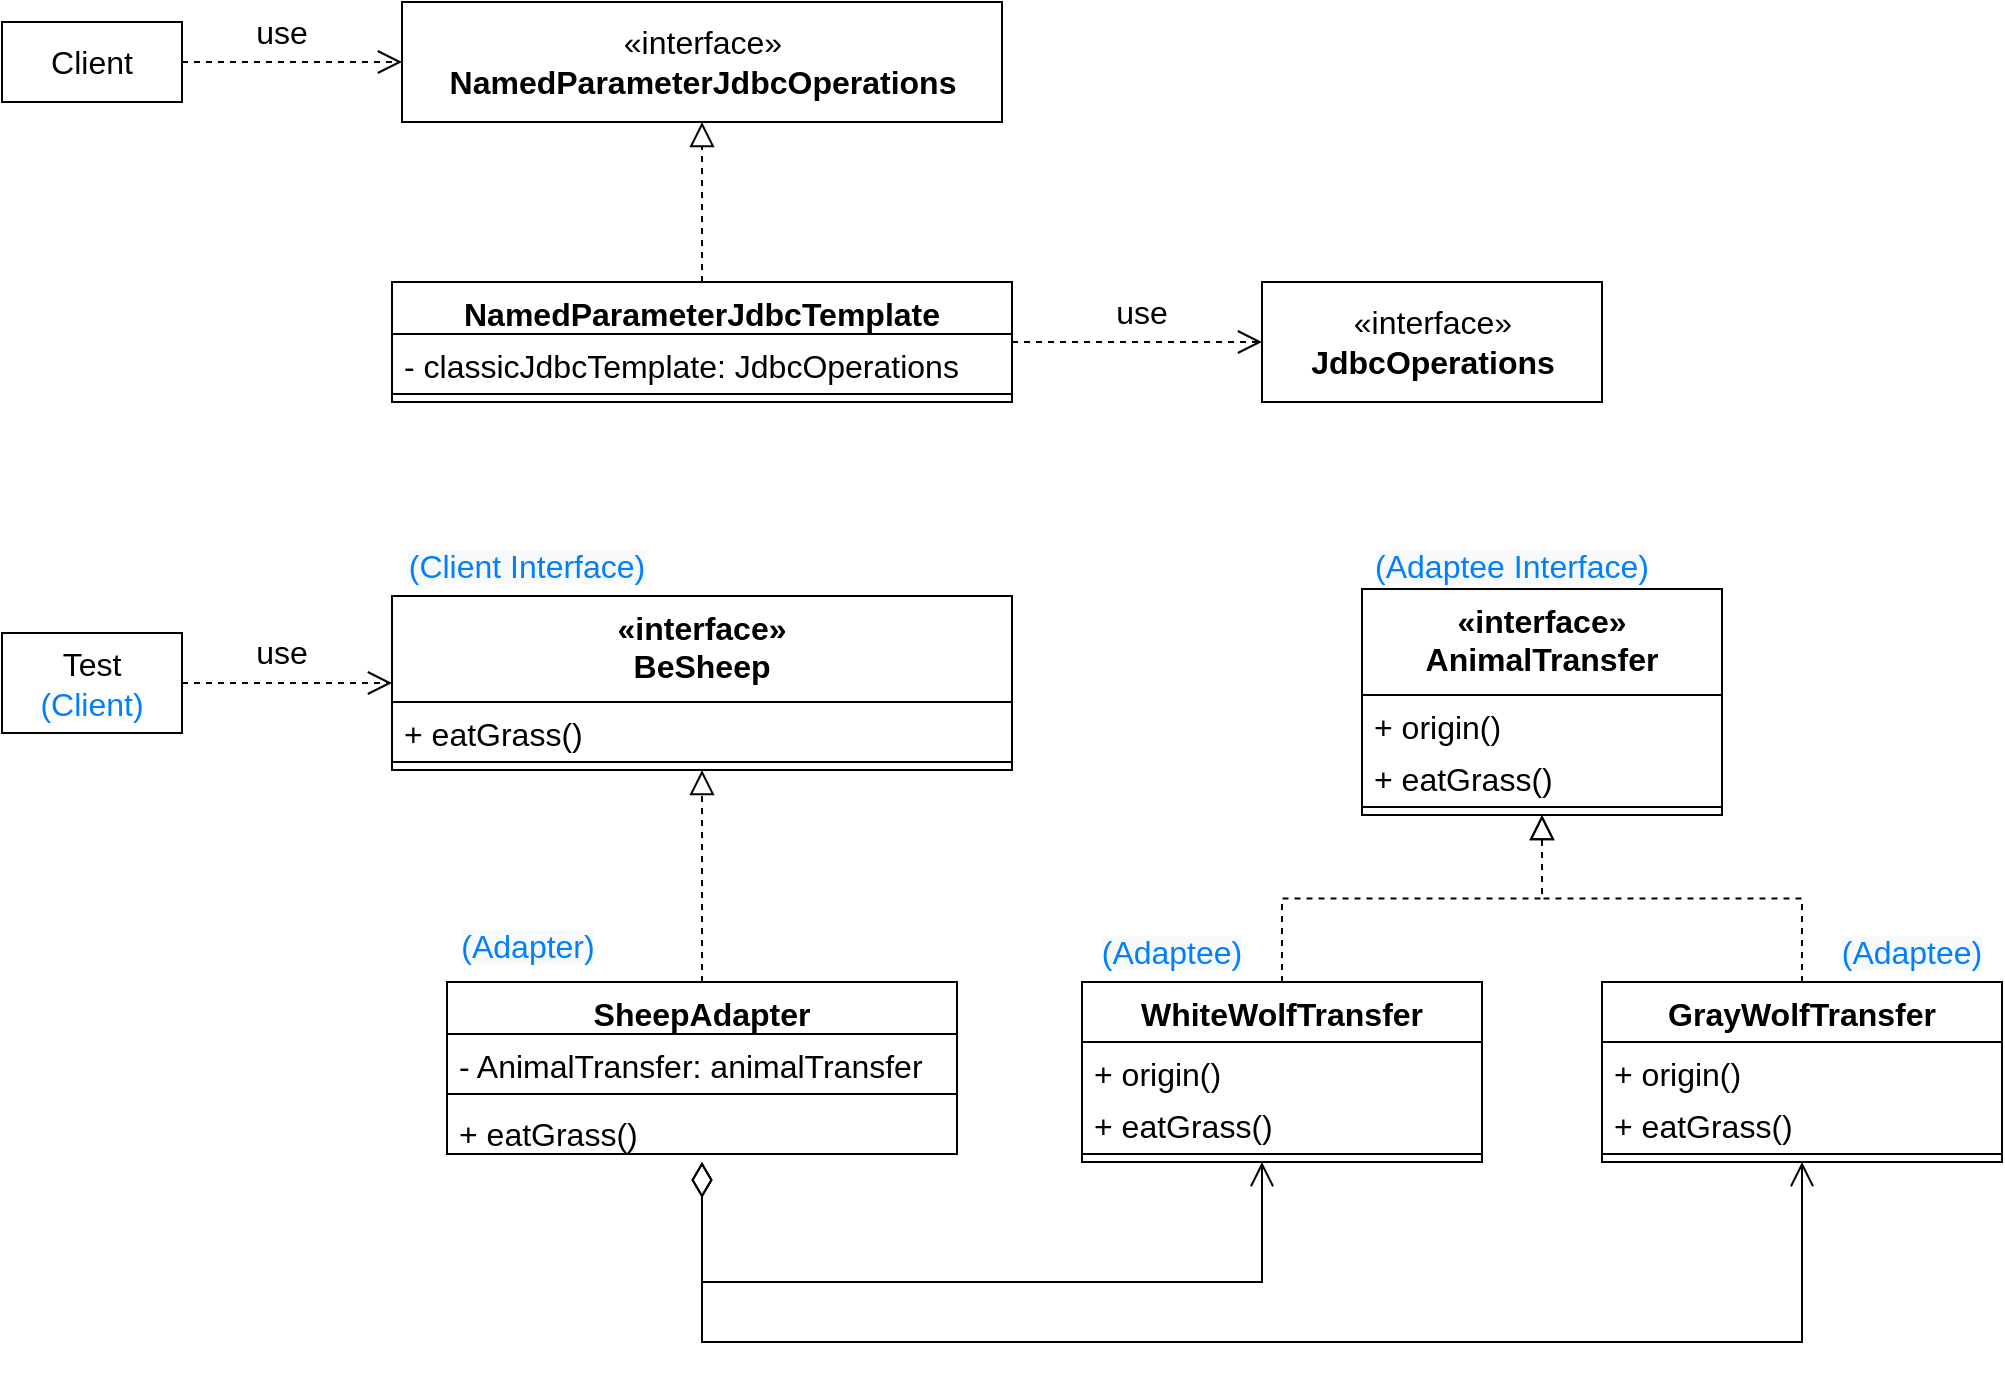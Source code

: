 <mxfile version="15.7.3" type="device"><diagram id="C5RBs43oDa-KdzZeNtuy" name="Page-1"><mxGraphModel dx="1718" dy="963" grid="1" gridSize="10" guides="1" tooltips="1" connect="1" arrows="1" fold="1" page="1" pageScale="1" pageWidth="827" pageHeight="1169" math="0" shadow="0"><root><mxCell id="WIyWlLk6GJQsqaUBKTNV-0"/><mxCell id="WIyWlLk6GJQsqaUBKTNV-1" parent="WIyWlLk6GJQsqaUBKTNV-0"/><mxCell id="wI2zEAxTTr4IPiGjMODz-2" style="edgeStyle=orthogonalEdgeStyle;rounded=0;orthogonalLoop=1;jettySize=auto;html=1;exitX=1;exitY=0.5;exitDx=0;exitDy=0;entryX=0;entryY=0.5;entryDx=0;entryDy=0;fontFamily=Helvetica;fontSize=16;endArrow=open;endFill=0;dashed=1;endSize=10;" parent="WIyWlLk6GJQsqaUBKTNV-1" source="wI2zEAxTTr4IPiGjMODz-0" target="wI2zEAxTTr4IPiGjMODz-1" edge="1"><mxGeometry relative="1" as="geometry"/></mxCell><mxCell id="wI2zEAxTTr4IPiGjMODz-0" value="Client" style="rounded=0;whiteSpace=wrap;html=1;fontSize=16;fontFamily=Helvetica;" parent="WIyWlLk6GJQsqaUBKTNV-1" vertex="1"><mxGeometry x="90" y="150" width="90" height="40" as="geometry"/></mxCell><mxCell id="wI2zEAxTTr4IPiGjMODz-1" value="«interface»&lt;br&gt;&lt;b&gt;NamedParameterJdbcOperations&lt;/b&gt;" style="html=1;fontFamily=Helvetica;fontSize=16;" parent="WIyWlLk6GJQsqaUBKTNV-1" vertex="1"><mxGeometry x="290" y="140" width="300" height="60" as="geometry"/></mxCell><mxCell id="wI2zEAxTTr4IPiGjMODz-7" style="edgeStyle=orthogonalEdgeStyle;rounded=0;orthogonalLoop=1;jettySize=auto;html=1;dashed=1;fontFamily=Helvetica;fontSize=16;endArrow=block;endFill=0;jumpSize=6;jumpStyle=none;strokeWidth=1;startSize=6;endSize=10;" parent="WIyWlLk6GJQsqaUBKTNV-1" source="wI2zEAxTTr4IPiGjMODz-3" target="wI2zEAxTTr4IPiGjMODz-1" edge="1"><mxGeometry relative="1" as="geometry"/></mxCell><mxCell id="wI2zEAxTTr4IPiGjMODz-11" style="edgeStyle=orthogonalEdgeStyle;rounded=0;jumpStyle=none;jumpSize=6;orthogonalLoop=1;jettySize=auto;html=1;dashed=1;fontFamily=Helvetica;fontSize=16;endArrow=open;endFill=0;startSize=6;endSize=10;strokeWidth=1;" parent="WIyWlLk6GJQsqaUBKTNV-1" source="wI2zEAxTTr4IPiGjMODz-3" target="wI2zEAxTTr4IPiGjMODz-10" edge="1"><mxGeometry relative="1" as="geometry"/></mxCell><mxCell id="wI2zEAxTTr4IPiGjMODz-3" value="NamedParameterJdbcTemplate" style="swimlane;fontStyle=1;align=center;verticalAlign=top;childLayout=stackLayout;horizontal=1;startSize=26;horizontalStack=0;resizeParent=1;resizeParentMax=0;resizeLast=0;collapsible=1;marginBottom=0;fontFamily=Helvetica;fontSize=16;" parent="WIyWlLk6GJQsqaUBKTNV-1" vertex="1"><mxGeometry x="285" y="280" width="310" height="60" as="geometry"/></mxCell><mxCell id="wI2zEAxTTr4IPiGjMODz-4" value="- classicJdbcTemplate: JdbcOperations" style="text;strokeColor=none;fillColor=none;align=left;verticalAlign=top;spacingLeft=4;spacingRight=4;overflow=hidden;rotatable=0;points=[[0,0.5],[1,0.5]];portConstraint=eastwest;fontFamily=Helvetica;fontSize=16;" parent="wI2zEAxTTr4IPiGjMODz-3" vertex="1"><mxGeometry y="26" width="310" height="26" as="geometry"/></mxCell><mxCell id="wI2zEAxTTr4IPiGjMODz-5" value="" style="line;strokeWidth=1;fillColor=none;align=left;verticalAlign=middle;spacingTop=-1;spacingLeft=3;spacingRight=3;rotatable=0;labelPosition=right;points=[];portConstraint=eastwest;fontFamily=Helvetica;fontSize=16;" parent="wI2zEAxTTr4IPiGjMODz-3" vertex="1"><mxGeometry y="52" width="310" height="8" as="geometry"/></mxCell><mxCell id="wI2zEAxTTr4IPiGjMODz-9" value="use" style="text;html=1;strokeColor=none;fillColor=none;align=center;verticalAlign=middle;whiteSpace=wrap;rounded=0;fontFamily=Helvetica;fontSize=16;" parent="WIyWlLk6GJQsqaUBKTNV-1" vertex="1"><mxGeometry x="200" y="140" width="60" height="30" as="geometry"/></mxCell><mxCell id="wI2zEAxTTr4IPiGjMODz-10" value="«interface»&lt;br&gt;&lt;b&gt;JdbcOperations&lt;/b&gt;" style="html=1;fontFamily=Helvetica;fontSize=16;" parent="WIyWlLk6GJQsqaUBKTNV-1" vertex="1"><mxGeometry x="720" y="280" width="170" height="60" as="geometry"/></mxCell><mxCell id="wI2zEAxTTr4IPiGjMODz-12" value="use" style="text;html=1;strokeColor=none;fillColor=none;align=center;verticalAlign=middle;whiteSpace=wrap;rounded=0;fontFamily=Helvetica;fontSize=16;" parent="WIyWlLk6GJQsqaUBKTNV-1" vertex="1"><mxGeometry x="630" y="280" width="60" height="30" as="geometry"/></mxCell><mxCell id="xr7sklmr7XWPNseN55hm-0" style="edgeStyle=orthogonalEdgeStyle;rounded=0;orthogonalLoop=1;jettySize=auto;html=1;exitX=1;exitY=0.5;exitDx=0;exitDy=0;entryX=0;entryY=0.5;entryDx=0;entryDy=0;fontFamily=Helvetica;fontSize=16;endArrow=open;endFill=0;dashed=1;endSize=10;" edge="1" parent="WIyWlLk6GJQsqaUBKTNV-1" source="xr7sklmr7XWPNseN55hm-1" target="xr7sklmr7XWPNseN55hm-12"><mxGeometry relative="1" as="geometry"><mxPoint x="290" y="500" as="targetPoint"/></mxGeometry></mxCell><mxCell id="xr7sklmr7XWPNseN55hm-1" value="Test&lt;br&gt;&lt;font color=&quot;#007fff&quot;&gt;(Client)&lt;/font&gt;" style="rounded=0;whiteSpace=wrap;html=1;fontSize=16;fontFamily=Helvetica;" vertex="1" parent="WIyWlLk6GJQsqaUBKTNV-1"><mxGeometry x="90" y="455.5" width="90" height="50" as="geometry"/></mxCell><mxCell id="xr7sklmr7XWPNseN55hm-26" style="edgeStyle=orthogonalEdgeStyle;rounded=0;orthogonalLoop=1;jettySize=auto;html=1;entryX=0.5;entryY=1;entryDx=0;entryDy=0;fontColor=#000000;endArrow=block;endFill=0;startSize=6;endSize=10;dashed=1;" edge="1" parent="WIyWlLk6GJQsqaUBKTNV-1" source="xr7sklmr7XWPNseN55hm-5" target="xr7sklmr7XWPNseN55hm-12"><mxGeometry relative="1" as="geometry"/></mxCell><mxCell id="xr7sklmr7XWPNseN55hm-5" value="SheepAdapter" style="swimlane;fontStyle=1;align=center;verticalAlign=top;childLayout=stackLayout;horizontal=1;startSize=26;horizontalStack=0;resizeParent=1;resizeParentMax=0;resizeLast=0;collapsible=1;marginBottom=0;fontFamily=Helvetica;fontSize=16;" vertex="1" parent="WIyWlLk6GJQsqaUBKTNV-1"><mxGeometry x="312.5" y="630" width="255" height="86" as="geometry"/></mxCell><mxCell id="xr7sklmr7XWPNseN55hm-6" value="- AnimalTransfer: animalTransfer" style="text;strokeColor=none;fillColor=none;align=left;verticalAlign=top;spacingLeft=4;spacingRight=4;overflow=hidden;rotatable=0;points=[[0,0.5],[1,0.5]];portConstraint=eastwest;fontFamily=Helvetica;fontSize=16;" vertex="1" parent="xr7sklmr7XWPNseN55hm-5"><mxGeometry y="26" width="255" height="26" as="geometry"/></mxCell><mxCell id="xr7sklmr7XWPNseN55hm-7" value="" style="line;strokeWidth=1;fillColor=none;align=left;verticalAlign=middle;spacingTop=-1;spacingLeft=3;spacingRight=3;rotatable=0;labelPosition=right;points=[];portConstraint=eastwest;fontFamily=Helvetica;fontSize=16;" vertex="1" parent="xr7sklmr7XWPNseN55hm-5"><mxGeometry y="52" width="255" height="8" as="geometry"/></mxCell><mxCell id="xr7sklmr7XWPNseN55hm-24" value="+ eatGrass()" style="text;strokeColor=none;fillColor=none;align=left;verticalAlign=top;spacingLeft=4;spacingRight=4;overflow=hidden;rotatable=0;points=[[0,0.5],[1,0.5]];portConstraint=eastwest;fontFamily=Helvetica;fontSize=16;" vertex="1" parent="xr7sklmr7XWPNseN55hm-5"><mxGeometry y="60" width="255" height="26" as="geometry"/></mxCell><mxCell id="xr7sklmr7XWPNseN55hm-8" value="use" style="text;html=1;strokeColor=none;fillColor=none;align=center;verticalAlign=middle;whiteSpace=wrap;rounded=0;fontFamily=Helvetica;fontSize=16;" vertex="1" parent="WIyWlLk6GJQsqaUBKTNV-1"><mxGeometry x="200" y="450" width="60" height="30" as="geometry"/></mxCell><mxCell id="xr7sklmr7XWPNseN55hm-12" value="«interface»&#10;BeSheep&#10;" style="swimlane;fontStyle=1;align=center;verticalAlign=top;childLayout=stackLayout;horizontal=1;startSize=53;horizontalStack=0;resizeParent=1;resizeParentMax=0;resizeLast=0;collapsible=1;marginBottom=0;fontFamily=Helvetica;fontSize=16;fontColor=#000000;" vertex="1" parent="WIyWlLk6GJQsqaUBKTNV-1"><mxGeometry x="285" y="437" width="310" height="87" as="geometry"/></mxCell><mxCell id="xr7sklmr7XWPNseN55hm-13" value="+ eatGrass()" style="text;strokeColor=none;fillColor=none;align=left;verticalAlign=top;spacingLeft=4;spacingRight=4;overflow=hidden;rotatable=0;points=[[0,0.5],[1,0.5]];portConstraint=eastwest;fontFamily=Helvetica;fontSize=16;" vertex="1" parent="xr7sklmr7XWPNseN55hm-12"><mxGeometry y="53" width="310" height="26" as="geometry"/></mxCell><mxCell id="xr7sklmr7XWPNseN55hm-14" value="" style="line;strokeWidth=1;fillColor=none;align=left;verticalAlign=middle;spacingTop=-1;spacingLeft=3;spacingRight=3;rotatable=0;labelPosition=right;points=[];portConstraint=eastwest;fontFamily=Helvetica;fontSize=16;" vertex="1" parent="xr7sklmr7XWPNseN55hm-12"><mxGeometry y="79" width="310" height="8" as="geometry"/></mxCell><mxCell id="xr7sklmr7XWPNseN55hm-15" value="&#10;&#10;&lt;span style=&quot;color: rgb(0, 127, 255); font-family: helvetica; font-size: 16px; font-style: normal; letter-spacing: normal; text-align: center; text-indent: 0px; text-transform: none; word-spacing: 0px; background-color: rgb(248, 249, 250); display: inline; float: none;&quot;&gt;(Client Interface)&lt;/span&gt;&#10;&#10;" style="text;html=1;strokeColor=none;fillColor=none;align=center;verticalAlign=middle;whiteSpace=wrap;rounded=0;fontColor=#000000;fontStyle=0" vertex="1" parent="WIyWlLk6GJQsqaUBKTNV-1"><mxGeometry x="285" y="407" width="135" height="30" as="geometry"/></mxCell><mxCell id="xr7sklmr7XWPNseN55hm-16" value="«interface»&#10;AnimalTransfer&#10;" style="swimlane;fontStyle=1;align=center;verticalAlign=top;childLayout=stackLayout;horizontal=1;startSize=53;horizontalStack=0;resizeParent=1;resizeParentMax=0;resizeLast=0;collapsible=1;marginBottom=0;fontFamily=Helvetica;fontSize=16;fontColor=#000000;" vertex="1" parent="WIyWlLk6GJQsqaUBKTNV-1"><mxGeometry x="770" y="433.5" width="180" height="113" as="geometry"/></mxCell><mxCell id="xr7sklmr7XWPNseN55hm-17" value="+ origin()" style="text;strokeColor=none;fillColor=none;align=left;verticalAlign=top;spacingLeft=4;spacingRight=4;overflow=hidden;rotatable=0;points=[[0,0.5],[1,0.5]];portConstraint=eastwest;fontFamily=Helvetica;fontSize=16;" vertex="1" parent="xr7sklmr7XWPNseN55hm-16"><mxGeometry y="53" width="180" height="26" as="geometry"/></mxCell><mxCell id="xr7sklmr7XWPNseN55hm-19" value="+ eatGrass()" style="text;strokeColor=none;fillColor=none;align=left;verticalAlign=top;spacingLeft=4;spacingRight=4;overflow=hidden;rotatable=0;points=[[0,0.5],[1,0.5]];portConstraint=eastwest;fontFamily=Helvetica;fontSize=16;" vertex="1" parent="xr7sklmr7XWPNseN55hm-16"><mxGeometry y="79" width="180" height="26" as="geometry"/></mxCell><mxCell id="xr7sklmr7XWPNseN55hm-18" value="" style="line;strokeWidth=1;fillColor=none;align=left;verticalAlign=middle;spacingTop=-1;spacingLeft=3;spacingRight=3;rotatable=0;labelPosition=right;points=[];portConstraint=eastwest;fontFamily=Helvetica;fontSize=16;" vertex="1" parent="xr7sklmr7XWPNseN55hm-16"><mxGeometry y="105" width="180" height="8" as="geometry"/></mxCell><mxCell id="xr7sklmr7XWPNseN55hm-20" value="&lt;br&gt;&lt;span style=&quot;color: rgb(0 , 127 , 255) ; font-family: &amp;#34;helvetica&amp;#34; ; font-size: 16px ; font-style: normal ; letter-spacing: normal ; text-align: center ; text-indent: 0px ; text-transform: none ; word-spacing: 0px ; background-color: rgb(248 , 249 , 250) ; display: inline ; float: none&quot;&gt;(Adaptee Interface)&lt;/span&gt;" style="text;html=1;strokeColor=none;fillColor=none;align=center;verticalAlign=middle;whiteSpace=wrap;rounded=0;fontColor=#000000;fontStyle=0" vertex="1" parent="WIyWlLk6GJQsqaUBKTNV-1"><mxGeometry x="690" y="400" width="310" height="30" as="geometry"/></mxCell><mxCell id="xr7sklmr7XWPNseN55hm-25" value="&lt;br&gt;&lt;span style=&quot;color: rgb(0 , 127 , 255) ; font-family: &amp;#34;helvetica&amp;#34; ; font-size: 16px ; font-style: normal ; letter-spacing: normal ; text-align: center ; text-indent: 0px ; text-transform: none ; word-spacing: 0px ; background-color: rgb(248 , 249 , 250) ; display: inline ; float: none&quot;&gt;(Adapter)&lt;/span&gt;" style="text;html=1;strokeColor=none;fillColor=none;align=center;verticalAlign=middle;whiteSpace=wrap;rounded=0;fontColor=#000000;fontStyle=0" vertex="1" parent="WIyWlLk6GJQsqaUBKTNV-1"><mxGeometry x="312.5" y="590" width="80" height="30" as="geometry"/></mxCell><mxCell id="xr7sklmr7XWPNseN55hm-35" style="edgeStyle=orthogonalEdgeStyle;rounded=0;orthogonalLoop=1;jettySize=auto;html=1;exitX=0.5;exitY=0;exitDx=0;exitDy=0;entryX=0.5;entryY=1;entryDx=0;entryDy=0;dashed=1;fontColor=#000000;endArrow=block;endFill=0;startSize=6;endSize=10;" edge="1" parent="WIyWlLk6GJQsqaUBKTNV-1" source="xr7sklmr7XWPNseN55hm-27" target="xr7sklmr7XWPNseN55hm-16"><mxGeometry relative="1" as="geometry"/></mxCell><mxCell id="xr7sklmr7XWPNseN55hm-27" value="WhiteWolfTransfer&#10;" style="swimlane;fontStyle=1;align=center;verticalAlign=top;childLayout=stackLayout;horizontal=1;startSize=30;horizontalStack=0;resizeParent=1;resizeParentMax=0;resizeLast=0;collapsible=1;marginBottom=0;fontFamily=Helvetica;fontSize=16;fontColor=#000000;" vertex="1" parent="WIyWlLk6GJQsqaUBKTNV-1"><mxGeometry x="630" y="630" width="200" height="90" as="geometry"/></mxCell><mxCell id="xr7sklmr7XWPNseN55hm-28" value="+ origin()" style="text;strokeColor=none;fillColor=none;align=left;verticalAlign=top;spacingLeft=4;spacingRight=4;overflow=hidden;rotatable=0;points=[[0,0.5],[1,0.5]];portConstraint=eastwest;fontFamily=Helvetica;fontSize=16;" vertex="1" parent="xr7sklmr7XWPNseN55hm-27"><mxGeometry y="30" width="200" height="26" as="geometry"/></mxCell><mxCell id="xr7sklmr7XWPNseN55hm-29" value="+ eatGrass()" style="text;strokeColor=none;fillColor=none;align=left;verticalAlign=top;spacingLeft=4;spacingRight=4;overflow=hidden;rotatable=0;points=[[0,0.5],[1,0.5]];portConstraint=eastwest;fontFamily=Helvetica;fontSize=16;" vertex="1" parent="xr7sklmr7XWPNseN55hm-27"><mxGeometry y="56" width="200" height="26" as="geometry"/></mxCell><mxCell id="xr7sklmr7XWPNseN55hm-30" value="" style="line;strokeWidth=1;fillColor=none;align=left;verticalAlign=middle;spacingTop=-1;spacingLeft=3;spacingRight=3;rotatable=0;labelPosition=right;points=[];portConstraint=eastwest;fontFamily=Helvetica;fontSize=16;" vertex="1" parent="xr7sklmr7XWPNseN55hm-27"><mxGeometry y="82" width="200" height="8" as="geometry"/></mxCell><mxCell id="xr7sklmr7XWPNseN55hm-36" style="edgeStyle=orthogonalEdgeStyle;rounded=0;orthogonalLoop=1;jettySize=auto;html=1;entryX=0.5;entryY=1;entryDx=0;entryDy=0;dashed=1;fontColor=#000000;endArrow=block;endFill=0;startSize=6;endSize=10;" edge="1" parent="WIyWlLk6GJQsqaUBKTNV-1" source="xr7sklmr7XWPNseN55hm-31" target="xr7sklmr7XWPNseN55hm-16"><mxGeometry relative="1" as="geometry"/></mxCell><mxCell id="xr7sklmr7XWPNseN55hm-31" value="GrayWolfTransfer&#10;" style="swimlane;fontStyle=1;align=center;verticalAlign=top;childLayout=stackLayout;horizontal=1;startSize=30;horizontalStack=0;resizeParent=1;resizeParentMax=0;resizeLast=0;collapsible=1;marginBottom=0;fontFamily=Helvetica;fontSize=16;fontColor=#000000;" vertex="1" parent="WIyWlLk6GJQsqaUBKTNV-1"><mxGeometry x="890" y="630" width="200" height="90" as="geometry"/></mxCell><mxCell id="xr7sklmr7XWPNseN55hm-32" value="+ origin()" style="text;strokeColor=none;fillColor=none;align=left;verticalAlign=top;spacingLeft=4;spacingRight=4;overflow=hidden;rotatable=0;points=[[0,0.5],[1,0.5]];portConstraint=eastwest;fontFamily=Helvetica;fontSize=16;" vertex="1" parent="xr7sklmr7XWPNseN55hm-31"><mxGeometry y="30" width="200" height="26" as="geometry"/></mxCell><mxCell id="xr7sklmr7XWPNseN55hm-33" value="+ eatGrass()" style="text;strokeColor=none;fillColor=none;align=left;verticalAlign=top;spacingLeft=4;spacingRight=4;overflow=hidden;rotatable=0;points=[[0,0.5],[1,0.5]];portConstraint=eastwest;fontFamily=Helvetica;fontSize=16;" vertex="1" parent="xr7sklmr7XWPNseN55hm-31"><mxGeometry y="56" width="200" height="26" as="geometry"/></mxCell><mxCell id="xr7sklmr7XWPNseN55hm-34" value="" style="line;strokeWidth=1;fillColor=none;align=left;verticalAlign=middle;spacingTop=-1;spacingLeft=3;spacingRight=3;rotatable=0;labelPosition=right;points=[];portConstraint=eastwest;fontFamily=Helvetica;fontSize=16;" vertex="1" parent="xr7sklmr7XWPNseN55hm-31"><mxGeometry y="82" width="200" height="8" as="geometry"/></mxCell><mxCell id="xr7sklmr7XWPNseN55hm-37" style="edgeStyle=orthogonalEdgeStyle;rounded=0;orthogonalLoop=1;jettySize=auto;html=1;fontColor=#000000;endArrow=open;endFill=0;startSize=15;endSize=10;startArrow=diamondThin;startFill=0;" edge="1" parent="WIyWlLk6GJQsqaUBKTNV-1"><mxGeometry relative="1" as="geometry"><mxPoint x="720" y="720" as="targetPoint"/><mxPoint x="440" y="720" as="sourcePoint"/><Array as="points"><mxPoint x="440" y="780"/><mxPoint x="720" y="780"/></Array></mxGeometry></mxCell><mxCell id="xr7sklmr7XWPNseN55hm-38" style="edgeStyle=orthogonalEdgeStyle;rounded=0;orthogonalLoop=1;jettySize=auto;html=1;entryX=0.5;entryY=1;entryDx=0;entryDy=0;fontColor=#000000;startArrow=diamondThin;startFill=0;endArrow=open;endFill=0;startSize=15;endSize=10;" edge="1" parent="WIyWlLk6GJQsqaUBKTNV-1" target="xr7sklmr7XWPNseN55hm-31"><mxGeometry relative="1" as="geometry"><mxPoint x="440" y="720" as="sourcePoint"/><Array as="points"><mxPoint x="440" y="810"/><mxPoint x="990" y="810"/></Array></mxGeometry></mxCell><mxCell id="xr7sklmr7XWPNseN55hm-40" value="&lt;br&gt;&lt;span style=&quot;color: rgb(0 , 127 , 255) ; font-family: &amp;#34;helvetica&amp;#34; ; font-size: 16px ; font-style: normal ; letter-spacing: normal ; text-align: center ; text-indent: 0px ; text-transform: none ; word-spacing: 0px ; background-color: rgb(248 , 249 , 250) ; display: inline ; float: none&quot;&gt;(Adaptee)&lt;/span&gt;" style="text;html=1;strokeColor=none;fillColor=none;align=center;verticalAlign=middle;whiteSpace=wrap;rounded=0;fontColor=#000000;fontStyle=0" vertex="1" parent="WIyWlLk6GJQsqaUBKTNV-1"><mxGeometry x="630" y="590" width="90" height="35" as="geometry"/></mxCell><mxCell id="xr7sklmr7XWPNseN55hm-41" value="&lt;br&gt;&lt;span style=&quot;color: rgb(0 , 127 , 255) ; font-family: &amp;#34;helvetica&amp;#34; ; font-size: 16px ; font-style: normal ; letter-spacing: normal ; text-align: center ; text-indent: 0px ; text-transform: none ; word-spacing: 0px ; background-color: rgb(248 , 249 , 250) ; display: inline ; float: none&quot;&gt;(Adaptee)&lt;/span&gt;" style="text;html=1;strokeColor=none;fillColor=none;align=center;verticalAlign=middle;whiteSpace=wrap;rounded=0;fontColor=#000000;fontStyle=0" vertex="1" parent="WIyWlLk6GJQsqaUBKTNV-1"><mxGeometry x="1000" y="590" width="90" height="35" as="geometry"/></mxCell></root></mxGraphModel></diagram></mxfile>